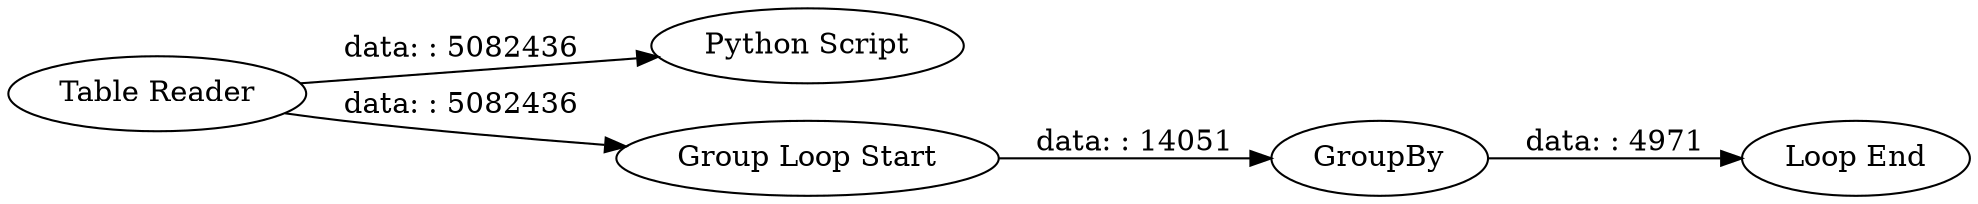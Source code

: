 digraph {
	"5550347627807201635_6" [label=GroupBy]
	"5550347627807201635_1" [label="Table Reader"]
	"5550347627807201635_14" [label="Python Script"]
	"5550347627807201635_5" [label="Group Loop Start"]
	"5550347627807201635_7" [label="Loop End"]
	"5550347627807201635_6" -> "5550347627807201635_7" [label="data: : 4971"]
	"5550347627807201635_1" -> "5550347627807201635_14" [label="data: : 5082436"]
	"5550347627807201635_5" -> "5550347627807201635_6" [label="data: : 14051"]
	"5550347627807201635_1" -> "5550347627807201635_5" [label="data: : 5082436"]
	rankdir=LR
}
